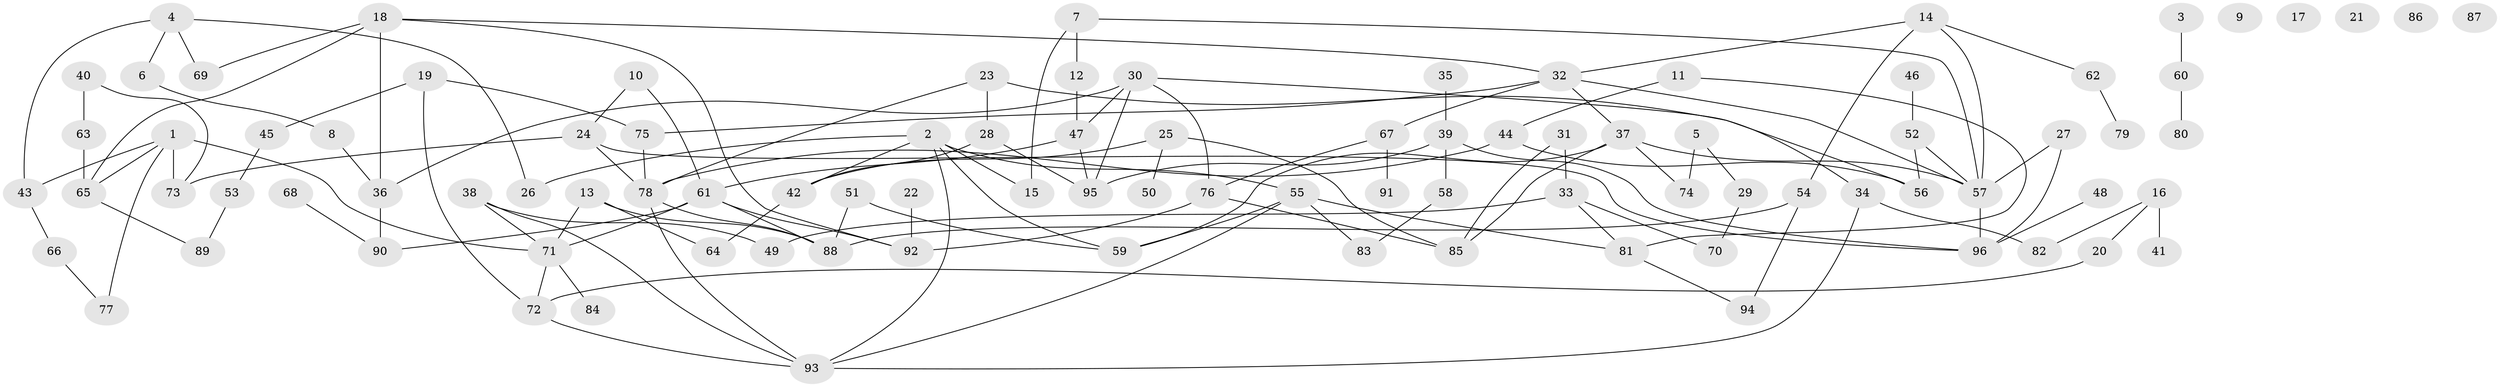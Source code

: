 // Generated by graph-tools (version 1.1) at 2025/13/03/09/25 04:13:00]
// undirected, 96 vertices, 135 edges
graph export_dot {
graph [start="1"]
  node [color=gray90,style=filled];
  1;
  2;
  3;
  4;
  5;
  6;
  7;
  8;
  9;
  10;
  11;
  12;
  13;
  14;
  15;
  16;
  17;
  18;
  19;
  20;
  21;
  22;
  23;
  24;
  25;
  26;
  27;
  28;
  29;
  30;
  31;
  32;
  33;
  34;
  35;
  36;
  37;
  38;
  39;
  40;
  41;
  42;
  43;
  44;
  45;
  46;
  47;
  48;
  49;
  50;
  51;
  52;
  53;
  54;
  55;
  56;
  57;
  58;
  59;
  60;
  61;
  62;
  63;
  64;
  65;
  66;
  67;
  68;
  69;
  70;
  71;
  72;
  73;
  74;
  75;
  76;
  77;
  78;
  79;
  80;
  81;
  82;
  83;
  84;
  85;
  86;
  87;
  88;
  89;
  90;
  91;
  92;
  93;
  94;
  95;
  96;
  1 -- 43;
  1 -- 65;
  1 -- 71;
  1 -- 73;
  1 -- 77;
  2 -- 15;
  2 -- 26;
  2 -- 42;
  2 -- 55;
  2 -- 59;
  2 -- 93;
  3 -- 60;
  4 -- 6;
  4 -- 26;
  4 -- 43;
  4 -- 69;
  5 -- 29;
  5 -- 74;
  6 -- 8;
  7 -- 12;
  7 -- 15;
  7 -- 57;
  8 -- 36;
  10 -- 24;
  10 -- 61;
  11 -- 44;
  11 -- 81;
  12 -- 47;
  13 -- 64;
  13 -- 71;
  13 -- 88;
  14 -- 32;
  14 -- 54;
  14 -- 57;
  14 -- 62;
  16 -- 20;
  16 -- 41;
  16 -- 82;
  18 -- 32;
  18 -- 36;
  18 -- 65;
  18 -- 69;
  18 -- 92;
  19 -- 45;
  19 -- 72;
  19 -- 75;
  20 -- 72;
  22 -- 92;
  23 -- 28;
  23 -- 56;
  23 -- 78;
  24 -- 73;
  24 -- 78;
  24 -- 96;
  25 -- 42;
  25 -- 50;
  25 -- 85;
  27 -- 57;
  27 -- 96;
  28 -- 42;
  28 -- 95;
  29 -- 70;
  30 -- 34;
  30 -- 36;
  30 -- 47;
  30 -- 76;
  30 -- 95;
  31 -- 33;
  31 -- 85;
  32 -- 37;
  32 -- 57;
  32 -- 67;
  32 -- 75;
  33 -- 49;
  33 -- 70;
  33 -- 81;
  34 -- 82;
  34 -- 93;
  35 -- 39;
  36 -- 90;
  37 -- 57;
  37 -- 59;
  37 -- 74;
  37 -- 85;
  38 -- 49;
  38 -- 71;
  38 -- 93;
  39 -- 58;
  39 -- 95;
  39 -- 96;
  40 -- 63;
  40 -- 73;
  42 -- 64;
  43 -- 66;
  44 -- 56;
  44 -- 78;
  45 -- 53;
  46 -- 52;
  47 -- 61;
  47 -- 95;
  48 -- 96;
  51 -- 59;
  51 -- 88;
  52 -- 56;
  52 -- 57;
  53 -- 89;
  54 -- 88;
  54 -- 94;
  55 -- 59;
  55 -- 81;
  55 -- 83;
  55 -- 93;
  57 -- 96;
  58 -- 83;
  60 -- 80;
  61 -- 71;
  61 -- 88;
  61 -- 90;
  61 -- 92;
  62 -- 79;
  63 -- 65;
  65 -- 89;
  66 -- 77;
  67 -- 76;
  67 -- 91;
  68 -- 90;
  71 -- 72;
  71 -- 84;
  72 -- 93;
  75 -- 78;
  76 -- 85;
  76 -- 92;
  78 -- 88;
  78 -- 93;
  81 -- 94;
}
